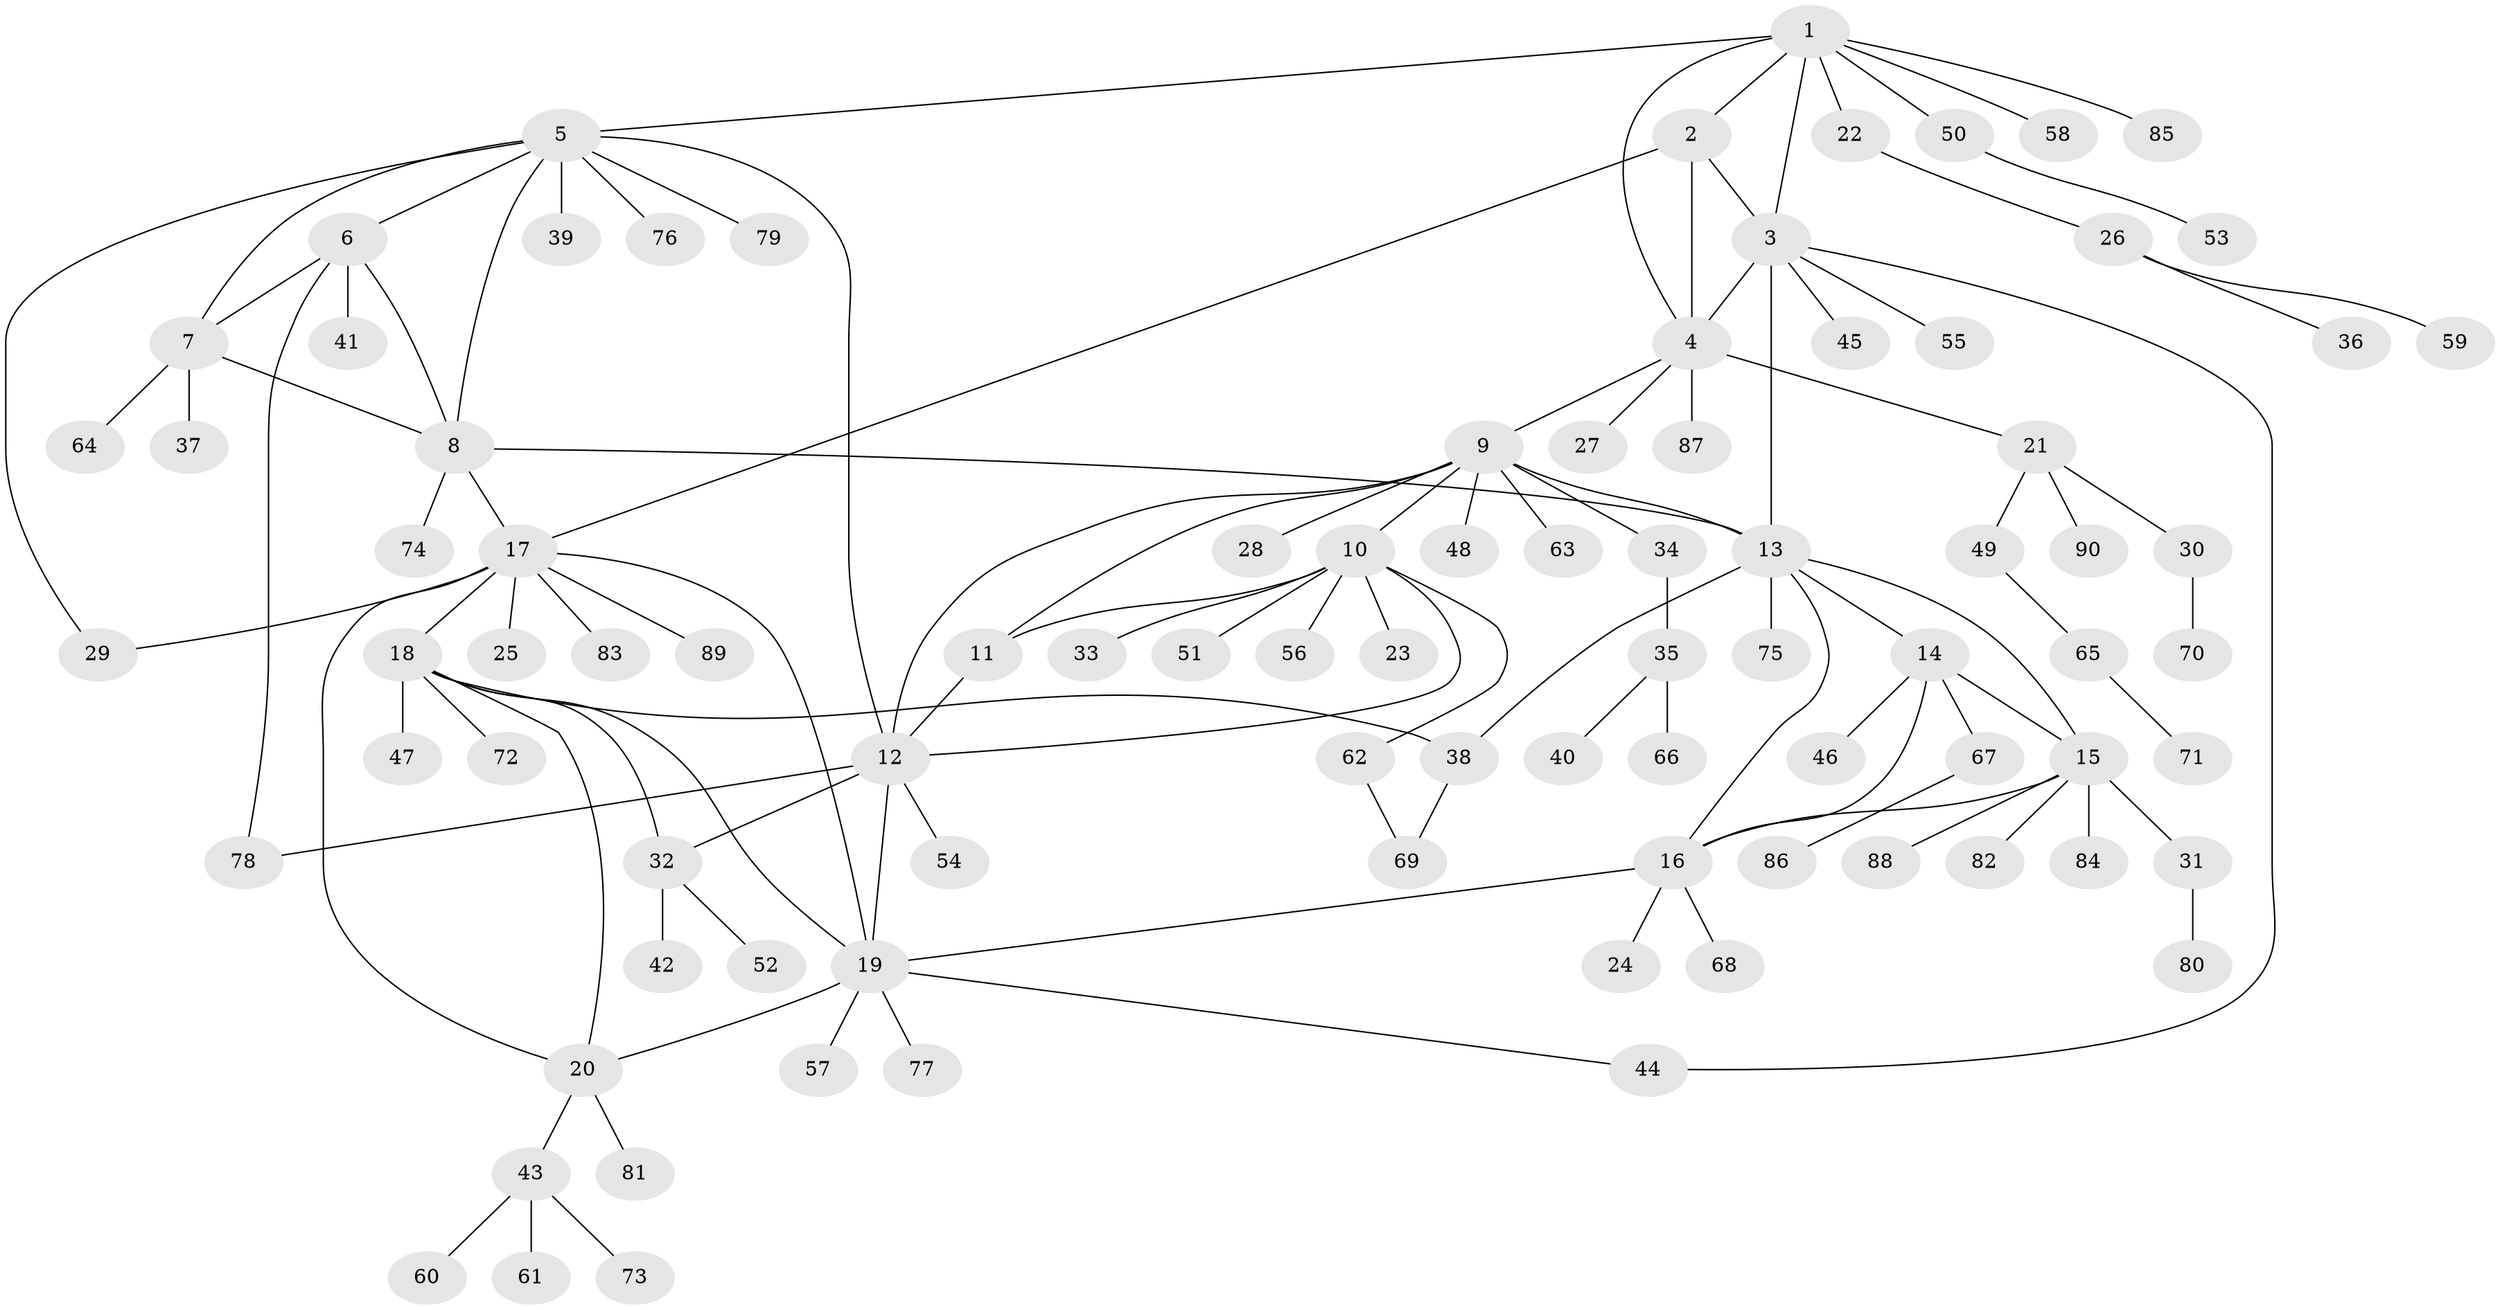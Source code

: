 // coarse degree distribution, {10: 0.04411764705882353, 6: 0.029411764705882353, 8: 0.04411764705882353, 5: 0.058823529411764705, 4: 0.029411764705882353, 9: 0.014705882352941176, 3: 0.029411764705882353, 7: 0.014705882352941176, 2: 0.11764705882352941, 1: 0.6176470588235294}
// Generated by graph-tools (version 1.1) at 2025/24/03/03/25 07:24:12]
// undirected, 90 vertices, 116 edges
graph export_dot {
graph [start="1"]
  node [color=gray90,style=filled];
  1;
  2;
  3;
  4;
  5;
  6;
  7;
  8;
  9;
  10;
  11;
  12;
  13;
  14;
  15;
  16;
  17;
  18;
  19;
  20;
  21;
  22;
  23;
  24;
  25;
  26;
  27;
  28;
  29;
  30;
  31;
  32;
  33;
  34;
  35;
  36;
  37;
  38;
  39;
  40;
  41;
  42;
  43;
  44;
  45;
  46;
  47;
  48;
  49;
  50;
  51;
  52;
  53;
  54;
  55;
  56;
  57;
  58;
  59;
  60;
  61;
  62;
  63;
  64;
  65;
  66;
  67;
  68;
  69;
  70;
  71;
  72;
  73;
  74;
  75;
  76;
  77;
  78;
  79;
  80;
  81;
  82;
  83;
  84;
  85;
  86;
  87;
  88;
  89;
  90;
  1 -- 2;
  1 -- 3;
  1 -- 4;
  1 -- 5;
  1 -- 22;
  1 -- 50;
  1 -- 58;
  1 -- 85;
  2 -- 3;
  2 -- 4;
  2 -- 17;
  3 -- 4;
  3 -- 13;
  3 -- 44;
  3 -- 45;
  3 -- 55;
  4 -- 9;
  4 -- 21;
  4 -- 27;
  4 -- 87;
  5 -- 6;
  5 -- 7;
  5 -- 8;
  5 -- 12;
  5 -- 29;
  5 -- 39;
  5 -- 76;
  5 -- 79;
  6 -- 7;
  6 -- 8;
  6 -- 41;
  6 -- 78;
  7 -- 8;
  7 -- 37;
  7 -- 64;
  8 -- 13;
  8 -- 17;
  8 -- 74;
  9 -- 10;
  9 -- 11;
  9 -- 12;
  9 -- 13;
  9 -- 28;
  9 -- 34;
  9 -- 48;
  9 -- 63;
  10 -- 11;
  10 -- 12;
  10 -- 23;
  10 -- 33;
  10 -- 51;
  10 -- 56;
  10 -- 62;
  11 -- 12;
  12 -- 19;
  12 -- 32;
  12 -- 54;
  12 -- 78;
  13 -- 14;
  13 -- 15;
  13 -- 16;
  13 -- 38;
  13 -- 75;
  14 -- 15;
  14 -- 16;
  14 -- 46;
  14 -- 67;
  15 -- 16;
  15 -- 31;
  15 -- 82;
  15 -- 84;
  15 -- 88;
  16 -- 19;
  16 -- 24;
  16 -- 68;
  17 -- 18;
  17 -- 19;
  17 -- 20;
  17 -- 25;
  17 -- 29;
  17 -- 83;
  17 -- 89;
  18 -- 19;
  18 -- 20;
  18 -- 32;
  18 -- 38;
  18 -- 47;
  18 -- 72;
  19 -- 20;
  19 -- 44;
  19 -- 57;
  19 -- 77;
  20 -- 43;
  20 -- 81;
  21 -- 30;
  21 -- 49;
  21 -- 90;
  22 -- 26;
  26 -- 36;
  26 -- 59;
  30 -- 70;
  31 -- 80;
  32 -- 42;
  32 -- 52;
  34 -- 35;
  35 -- 40;
  35 -- 66;
  38 -- 69;
  43 -- 60;
  43 -- 61;
  43 -- 73;
  49 -- 65;
  50 -- 53;
  62 -- 69;
  65 -- 71;
  67 -- 86;
}
